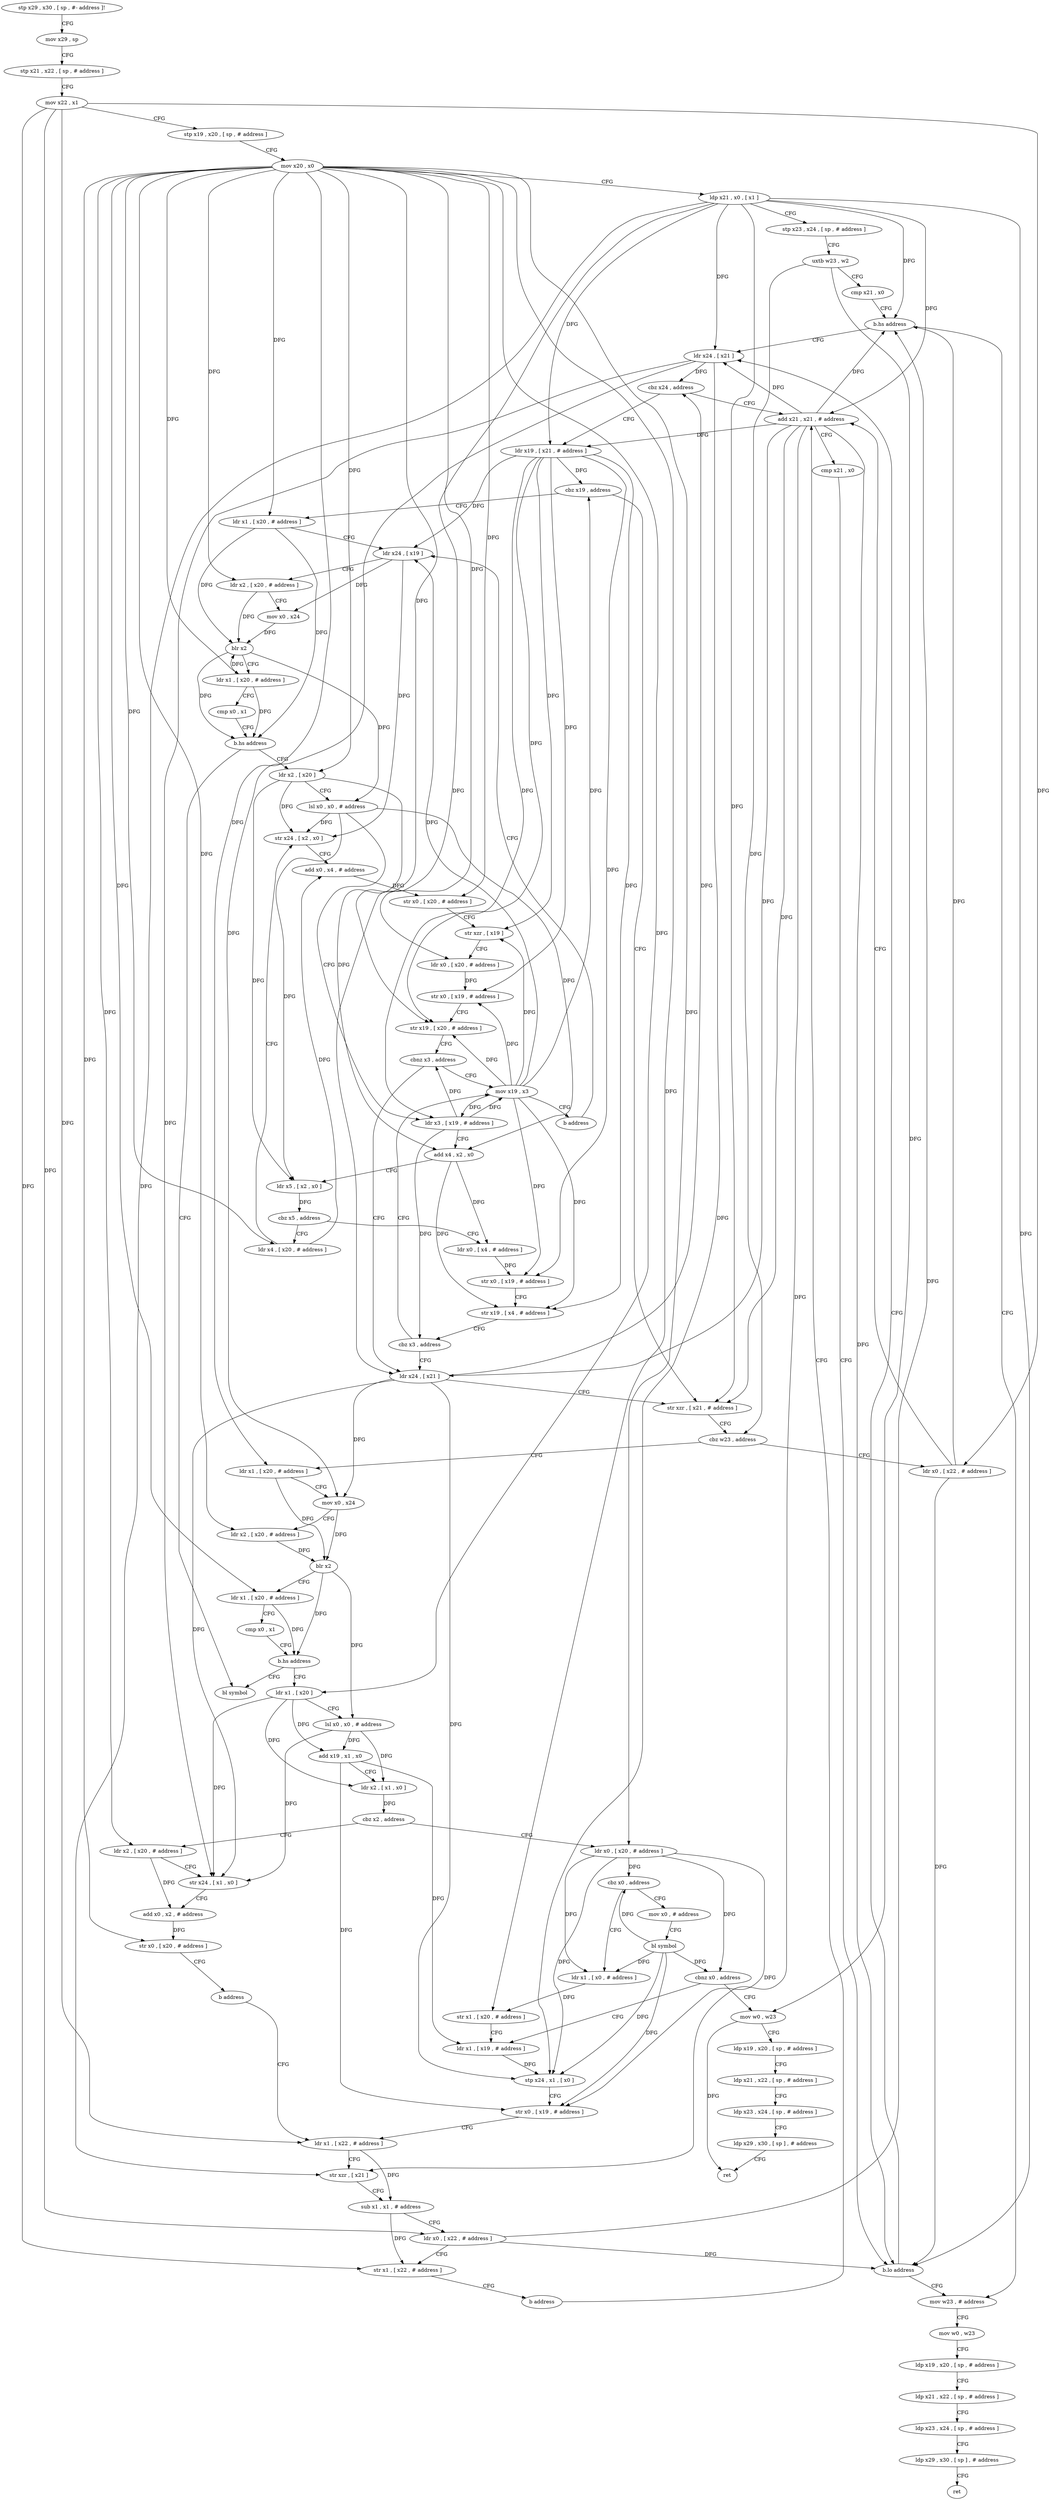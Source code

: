digraph "func" {
"4307560" [label = "stp x29 , x30 , [ sp , #- address ]!" ]
"4307564" [label = "mov x29 , sp" ]
"4307568" [label = "stp x21 , x22 , [ sp , # address ]" ]
"4307572" [label = "mov x22 , x1" ]
"4307576" [label = "stp x19 , x20 , [ sp , # address ]" ]
"4307580" [label = "mov x20 , x0" ]
"4307584" [label = "ldp x21 , x0 , [ x1 ]" ]
"4307588" [label = "stp x23 , x24 , [ sp , # address ]" ]
"4307592" [label = "uxtb w23 , w2" ]
"4307596" [label = "cmp x21 , x0" ]
"4307600" [label = "b.hs address" ]
"4307768" [label = "mov w23 , # address" ]
"4307604" [label = "ldr x24 , [ x21 ]" ]
"4307772" [label = "mov w0 , w23" ]
"4307776" [label = "ldp x19 , x20 , [ sp , # address ]" ]
"4307780" [label = "ldp x21 , x22 , [ sp , # address ]" ]
"4307784" [label = "ldp x23 , x24 , [ sp , # address ]" ]
"4307788" [label = "ldp x29 , x30 , [ sp ] , # address" ]
"4307792" [label = "ret" ]
"4307608" [label = "cbz x24 , address" ]
"4307756" [label = "add x21 , x21 , # address" ]
"4307612" [label = "ldr x19 , [ x21 , # address ]" ]
"4307760" [label = "cmp x21 , x0" ]
"4307764" [label = "b.lo address" ]
"4307616" [label = "cbz x19 , address" ]
"4307744" [label = "str xzr , [ x21 , # address ]" ]
"4307620" [label = "ldr x1 , [ x20 , # address ]" ]
"4307748" [label = "cbz w23 , address" ]
"4307800" [label = "ldr x1 , [ x20 , # address ]" ]
"4307752" [label = "ldr x0 , [ x22 , # address ]" ]
"4307624" [label = "ldr x24 , [ x19 ]" ]
"4307804" [label = "mov x0 , x24" ]
"4307808" [label = "ldr x2 , [ x20 , # address ]" ]
"4307812" [label = "blr x2" ]
"4307816" [label = "ldr x1 , [ x20 , # address ]" ]
"4307820" [label = "cmp x0 , x1" ]
"4307824" [label = "b.hs address" ]
"4307956" [label = "bl symbol" ]
"4307828" [label = "ldr x1 , [ x20 ]" ]
"4307652" [label = "ldr x2 , [ x20 ]" ]
"4307656" [label = "lsl x0 , x0 , # address" ]
"4307660" [label = "ldr x3 , [ x19 , # address ]" ]
"4307664" [label = "add x4 , x2 , x0" ]
"4307668" [label = "ldr x5 , [ x2 , x0 ]" ]
"4307672" [label = "cbz x5 , address" ]
"4307704" [label = "ldr x4 , [ x20 , # address ]" ]
"4307676" [label = "ldr x0 , [ x4 , # address ]" ]
"4307832" [label = "lsl x0 , x0 , # address" ]
"4307836" [label = "add x19 , x1 , x0" ]
"4307840" [label = "ldr x2 , [ x1 , x0 ]" ]
"4307844" [label = "cbz x2 , address" ]
"4307900" [label = "ldr x2 , [ x20 , # address ]" ]
"4307848" [label = "ldr x0 , [ x20 , # address ]" ]
"4307708" [label = "str x24 , [ x2 , x0 ]" ]
"4307712" [label = "add x0 , x4 , # address" ]
"4307716" [label = "str x0 , [ x20 , # address ]" ]
"4307720" [label = "str xzr , [ x19 ]" ]
"4307724" [label = "ldr x0 , [ x20 , # address ]" ]
"4307728" [label = "str x0 , [ x19 , # address ]" ]
"4307732" [label = "str x19 , [ x20 , # address ]" ]
"4307736" [label = "cbnz x3 , address" ]
"4307692" [label = "mov x19 , x3" ]
"4307740" [label = "ldr x24 , [ x21 ]" ]
"4307680" [label = "str x0 , [ x19 , # address ]" ]
"4307684" [label = "str x19 , [ x4 , # address ]" ]
"4307688" [label = "cbz x3 , address" ]
"4307904" [label = "str x24 , [ x1 , x0 ]" ]
"4307908" [label = "add x0 , x2 , # address" ]
"4307912" [label = "str x0 , [ x20 , # address ]" ]
"4307916" [label = "b address" ]
"4307876" [label = "ldr x1 , [ x22 , # address ]" ]
"4307852" [label = "cbz x0 , address" ]
"4307920" [label = "mov x0 , # address" ]
"4307856" [label = "ldr x1 , [ x0 , # address ]" ]
"4307696" [label = "b address" ]
"4307880" [label = "str xzr , [ x21 ]" ]
"4307884" [label = "sub x1 , x1 , # address" ]
"4307888" [label = "ldr x0 , [ x22 , # address ]" ]
"4307892" [label = "str x1 , [ x22 , # address ]" ]
"4307896" [label = "b address" ]
"4307924" [label = "bl symbol" ]
"4307928" [label = "cbnz x0 , address" ]
"4307864" [label = "ldr x1 , [ x19 , # address ]" ]
"4307932" [label = "mov w0 , w23" ]
"4307860" [label = "str x1 , [ x20 , # address ]" ]
"4307628" [label = "ldr x2 , [ x20 , # address ]" ]
"4307632" [label = "mov x0 , x24" ]
"4307636" [label = "blr x2" ]
"4307640" [label = "ldr x1 , [ x20 , # address ]" ]
"4307644" [label = "cmp x0 , x1" ]
"4307648" [label = "b.hs address" ]
"4307868" [label = "stp x24 , x1 , [ x0 ]" ]
"4307872" [label = "str x0 , [ x19 , # address ]" ]
"4307936" [label = "ldp x19 , x20 , [ sp , # address ]" ]
"4307940" [label = "ldp x21 , x22 , [ sp , # address ]" ]
"4307944" [label = "ldp x23 , x24 , [ sp , # address ]" ]
"4307948" [label = "ldp x29 , x30 , [ sp ] , # address" ]
"4307952" [label = "ret" ]
"4307560" -> "4307564" [ label = "CFG" ]
"4307564" -> "4307568" [ label = "CFG" ]
"4307568" -> "4307572" [ label = "CFG" ]
"4307572" -> "4307576" [ label = "CFG" ]
"4307572" -> "4307752" [ label = "DFG" ]
"4307572" -> "4307876" [ label = "DFG" ]
"4307572" -> "4307888" [ label = "DFG" ]
"4307572" -> "4307892" [ label = "DFG" ]
"4307576" -> "4307580" [ label = "CFG" ]
"4307580" -> "4307584" [ label = "CFG" ]
"4307580" -> "4307620" [ label = "DFG" ]
"4307580" -> "4307800" [ label = "DFG" ]
"4307580" -> "4307808" [ label = "DFG" ]
"4307580" -> "4307816" [ label = "DFG" ]
"4307580" -> "4307628" [ label = "DFG" ]
"4307580" -> "4307640" [ label = "DFG" ]
"4307580" -> "4307828" [ label = "DFG" ]
"4307580" -> "4307652" [ label = "DFG" ]
"4307580" -> "4307900" [ label = "DFG" ]
"4307580" -> "4307912" [ label = "DFG" ]
"4307580" -> "4307848" [ label = "DFG" ]
"4307580" -> "4307704" [ label = "DFG" ]
"4307580" -> "4307716" [ label = "DFG" ]
"4307580" -> "4307724" [ label = "DFG" ]
"4307580" -> "4307732" [ label = "DFG" ]
"4307580" -> "4307860" [ label = "DFG" ]
"4307584" -> "4307588" [ label = "CFG" ]
"4307584" -> "4307600" [ label = "DFG" ]
"4307584" -> "4307604" [ label = "DFG" ]
"4307584" -> "4307756" [ label = "DFG" ]
"4307584" -> "4307764" [ label = "DFG" ]
"4307584" -> "4307612" [ label = "DFG" ]
"4307584" -> "4307744" [ label = "DFG" ]
"4307584" -> "4307880" [ label = "DFG" ]
"4307584" -> "4307740" [ label = "DFG" ]
"4307588" -> "4307592" [ label = "CFG" ]
"4307592" -> "4307596" [ label = "CFG" ]
"4307592" -> "4307748" [ label = "DFG" ]
"4307592" -> "4307932" [ label = "DFG" ]
"4307596" -> "4307600" [ label = "CFG" ]
"4307600" -> "4307768" [ label = "CFG" ]
"4307600" -> "4307604" [ label = "CFG" ]
"4307768" -> "4307772" [ label = "CFG" ]
"4307604" -> "4307608" [ label = "DFG" ]
"4307604" -> "4307804" [ label = "DFG" ]
"4307604" -> "4307904" [ label = "DFG" ]
"4307604" -> "4307868" [ label = "DFG" ]
"4307772" -> "4307776" [ label = "CFG" ]
"4307776" -> "4307780" [ label = "CFG" ]
"4307780" -> "4307784" [ label = "CFG" ]
"4307784" -> "4307788" [ label = "CFG" ]
"4307788" -> "4307792" [ label = "CFG" ]
"4307608" -> "4307756" [ label = "CFG" ]
"4307608" -> "4307612" [ label = "CFG" ]
"4307756" -> "4307760" [ label = "CFG" ]
"4307756" -> "4307604" [ label = "DFG" ]
"4307756" -> "4307600" [ label = "DFG" ]
"4307756" -> "4307764" [ label = "DFG" ]
"4307756" -> "4307612" [ label = "DFG" ]
"4307756" -> "4307744" [ label = "DFG" ]
"4307756" -> "4307880" [ label = "DFG" ]
"4307756" -> "4307740" [ label = "DFG" ]
"4307612" -> "4307616" [ label = "DFG" ]
"4307612" -> "4307624" [ label = "DFG" ]
"4307612" -> "4307660" [ label = "DFG" ]
"4307612" -> "4307720" [ label = "DFG" ]
"4307612" -> "4307728" [ label = "DFG" ]
"4307612" -> "4307732" [ label = "DFG" ]
"4307612" -> "4307680" [ label = "DFG" ]
"4307612" -> "4307684" [ label = "DFG" ]
"4307760" -> "4307764" [ label = "CFG" ]
"4307764" -> "4307604" [ label = "CFG" ]
"4307764" -> "4307768" [ label = "CFG" ]
"4307616" -> "4307744" [ label = "CFG" ]
"4307616" -> "4307620" [ label = "CFG" ]
"4307744" -> "4307748" [ label = "CFG" ]
"4307620" -> "4307624" [ label = "CFG" ]
"4307620" -> "4307636" [ label = "DFG" ]
"4307620" -> "4307648" [ label = "DFG" ]
"4307748" -> "4307800" [ label = "CFG" ]
"4307748" -> "4307752" [ label = "CFG" ]
"4307800" -> "4307804" [ label = "CFG" ]
"4307800" -> "4307812" [ label = "DFG" ]
"4307752" -> "4307756" [ label = "CFG" ]
"4307752" -> "4307600" [ label = "DFG" ]
"4307752" -> "4307764" [ label = "DFG" ]
"4307624" -> "4307628" [ label = "CFG" ]
"4307624" -> "4307632" [ label = "DFG" ]
"4307624" -> "4307708" [ label = "DFG" ]
"4307804" -> "4307808" [ label = "CFG" ]
"4307804" -> "4307812" [ label = "DFG" ]
"4307808" -> "4307812" [ label = "DFG" ]
"4307812" -> "4307816" [ label = "CFG" ]
"4307812" -> "4307824" [ label = "DFG" ]
"4307812" -> "4307832" [ label = "DFG" ]
"4307816" -> "4307820" [ label = "CFG" ]
"4307816" -> "4307824" [ label = "DFG" ]
"4307820" -> "4307824" [ label = "CFG" ]
"4307824" -> "4307956" [ label = "CFG" ]
"4307824" -> "4307828" [ label = "CFG" ]
"4307828" -> "4307832" [ label = "CFG" ]
"4307828" -> "4307836" [ label = "DFG" ]
"4307828" -> "4307840" [ label = "DFG" ]
"4307828" -> "4307904" [ label = "DFG" ]
"4307652" -> "4307656" [ label = "CFG" ]
"4307652" -> "4307664" [ label = "DFG" ]
"4307652" -> "4307668" [ label = "DFG" ]
"4307652" -> "4307708" [ label = "DFG" ]
"4307656" -> "4307660" [ label = "CFG" ]
"4307656" -> "4307664" [ label = "DFG" ]
"4307656" -> "4307668" [ label = "DFG" ]
"4307656" -> "4307708" [ label = "DFG" ]
"4307660" -> "4307664" [ label = "CFG" ]
"4307660" -> "4307736" [ label = "DFG" ]
"4307660" -> "4307688" [ label = "DFG" ]
"4307660" -> "4307692" [ label = "DFG" ]
"4307664" -> "4307668" [ label = "CFG" ]
"4307664" -> "4307676" [ label = "DFG" ]
"4307664" -> "4307684" [ label = "DFG" ]
"4307668" -> "4307672" [ label = "DFG" ]
"4307672" -> "4307704" [ label = "CFG" ]
"4307672" -> "4307676" [ label = "CFG" ]
"4307704" -> "4307708" [ label = "CFG" ]
"4307704" -> "4307712" [ label = "DFG" ]
"4307676" -> "4307680" [ label = "DFG" ]
"4307832" -> "4307836" [ label = "DFG" ]
"4307832" -> "4307840" [ label = "DFG" ]
"4307832" -> "4307904" [ label = "DFG" ]
"4307836" -> "4307840" [ label = "CFG" ]
"4307836" -> "4307864" [ label = "DFG" ]
"4307836" -> "4307872" [ label = "DFG" ]
"4307840" -> "4307844" [ label = "DFG" ]
"4307844" -> "4307900" [ label = "CFG" ]
"4307844" -> "4307848" [ label = "CFG" ]
"4307900" -> "4307904" [ label = "CFG" ]
"4307900" -> "4307908" [ label = "DFG" ]
"4307848" -> "4307852" [ label = "DFG" ]
"4307848" -> "4307928" [ label = "DFG" ]
"4307848" -> "4307856" [ label = "DFG" ]
"4307848" -> "4307868" [ label = "DFG" ]
"4307848" -> "4307872" [ label = "DFG" ]
"4307708" -> "4307712" [ label = "CFG" ]
"4307712" -> "4307716" [ label = "DFG" ]
"4307716" -> "4307720" [ label = "CFG" ]
"4307720" -> "4307724" [ label = "CFG" ]
"4307724" -> "4307728" [ label = "DFG" ]
"4307728" -> "4307732" [ label = "CFG" ]
"4307732" -> "4307736" [ label = "CFG" ]
"4307736" -> "4307692" [ label = "CFG" ]
"4307736" -> "4307740" [ label = "CFG" ]
"4307692" -> "4307696" [ label = "CFG" ]
"4307692" -> "4307616" [ label = "DFG" ]
"4307692" -> "4307624" [ label = "DFG" ]
"4307692" -> "4307660" [ label = "DFG" ]
"4307692" -> "4307720" [ label = "DFG" ]
"4307692" -> "4307732" [ label = "DFG" ]
"4307692" -> "4307684" [ label = "DFG" ]
"4307692" -> "4307728" [ label = "DFG" ]
"4307692" -> "4307680" [ label = "DFG" ]
"4307740" -> "4307744" [ label = "CFG" ]
"4307740" -> "4307608" [ label = "DFG" ]
"4307740" -> "4307804" [ label = "DFG" ]
"4307740" -> "4307904" [ label = "DFG" ]
"4307740" -> "4307868" [ label = "DFG" ]
"4307680" -> "4307684" [ label = "CFG" ]
"4307684" -> "4307688" [ label = "CFG" ]
"4307688" -> "4307740" [ label = "CFG" ]
"4307688" -> "4307692" [ label = "CFG" ]
"4307904" -> "4307908" [ label = "CFG" ]
"4307908" -> "4307912" [ label = "DFG" ]
"4307912" -> "4307916" [ label = "CFG" ]
"4307916" -> "4307876" [ label = "CFG" ]
"4307876" -> "4307880" [ label = "CFG" ]
"4307876" -> "4307884" [ label = "DFG" ]
"4307852" -> "4307920" [ label = "CFG" ]
"4307852" -> "4307856" [ label = "CFG" ]
"4307920" -> "4307924" [ label = "CFG" ]
"4307856" -> "4307860" [ label = "DFG" ]
"4307696" -> "4307624" [ label = "CFG" ]
"4307880" -> "4307884" [ label = "CFG" ]
"4307884" -> "4307888" [ label = "CFG" ]
"4307884" -> "4307892" [ label = "DFG" ]
"4307888" -> "4307892" [ label = "CFG" ]
"4307888" -> "4307600" [ label = "DFG" ]
"4307888" -> "4307764" [ label = "DFG" ]
"4307892" -> "4307896" [ label = "CFG" ]
"4307896" -> "4307756" [ label = "CFG" ]
"4307924" -> "4307928" [ label = "DFG" ]
"4307924" -> "4307852" [ label = "DFG" ]
"4307924" -> "4307856" [ label = "DFG" ]
"4307924" -> "4307868" [ label = "DFG" ]
"4307924" -> "4307872" [ label = "DFG" ]
"4307928" -> "4307864" [ label = "CFG" ]
"4307928" -> "4307932" [ label = "CFG" ]
"4307864" -> "4307868" [ label = "DFG" ]
"4307932" -> "4307936" [ label = "CFG" ]
"4307932" -> "4307952" [ label = "DFG" ]
"4307860" -> "4307864" [ label = "CFG" ]
"4307628" -> "4307632" [ label = "CFG" ]
"4307628" -> "4307636" [ label = "DFG" ]
"4307632" -> "4307636" [ label = "DFG" ]
"4307636" -> "4307640" [ label = "CFG" ]
"4307636" -> "4307648" [ label = "DFG" ]
"4307636" -> "4307656" [ label = "DFG" ]
"4307640" -> "4307644" [ label = "CFG" ]
"4307640" -> "4307636" [ label = "DFG" ]
"4307640" -> "4307648" [ label = "DFG" ]
"4307644" -> "4307648" [ label = "CFG" ]
"4307648" -> "4307956" [ label = "CFG" ]
"4307648" -> "4307652" [ label = "CFG" ]
"4307868" -> "4307872" [ label = "CFG" ]
"4307872" -> "4307876" [ label = "CFG" ]
"4307936" -> "4307940" [ label = "CFG" ]
"4307940" -> "4307944" [ label = "CFG" ]
"4307944" -> "4307948" [ label = "CFG" ]
"4307948" -> "4307952" [ label = "CFG" ]
}
